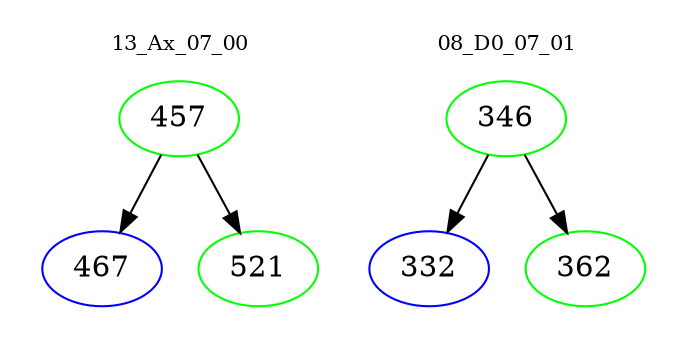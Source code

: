 digraph{
subgraph cluster_0 {
color = white
label = "13_Ax_07_00";
fontsize=10;
T0_457 [label="457", color="green"]
T0_457 -> T0_467 [color="black"]
T0_467 [label="467", color="blue"]
T0_457 -> T0_521 [color="black"]
T0_521 [label="521", color="green"]
}
subgraph cluster_1 {
color = white
label = "08_D0_07_01";
fontsize=10;
T1_346 [label="346", color="green"]
T1_346 -> T1_332 [color="black"]
T1_332 [label="332", color="blue"]
T1_346 -> T1_362 [color="black"]
T1_362 [label="362", color="green"]
}
}
